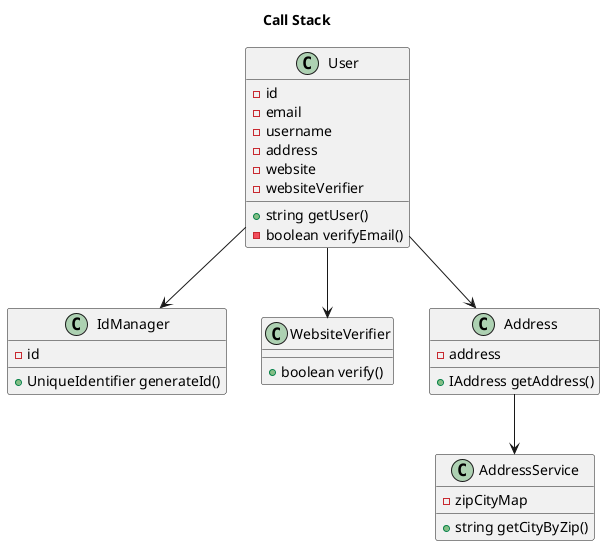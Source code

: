 @startuml ankh-uml
title Call Stack

class IdManager
{
  -id
  +UniqueIdentifier generateId()
}

class WebsiteVerifier
{
  +boolean verify()
}

class AddressService
{
  -zipCityMap
  +string getCityByZip()
}

class Address
{
  -address
  +IAddress getAddress()
}

class User
{
  -id
  -email
  -username
  -address
  -website
  -websiteVerifier
  +string getUser()
  -boolean verifyEmail()
}


Address --> AddressService
User --> IdManager
User --> WebsiteVerifier
User --> Address

@enduml
